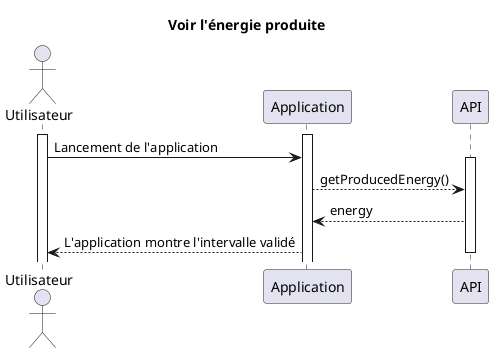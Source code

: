 @startuml

title Voir l'énergie produite

actor Utilisateur

activate Utilisateur
activate Application
participant API

Utilisateur -> Application: Lancement de l'application

activate API
Application --> API: getProducedEnergy()
API --> Application: energy

Application --> Utilisateur: L'application montre l'intervalle validé

deactivate API

@enduml

